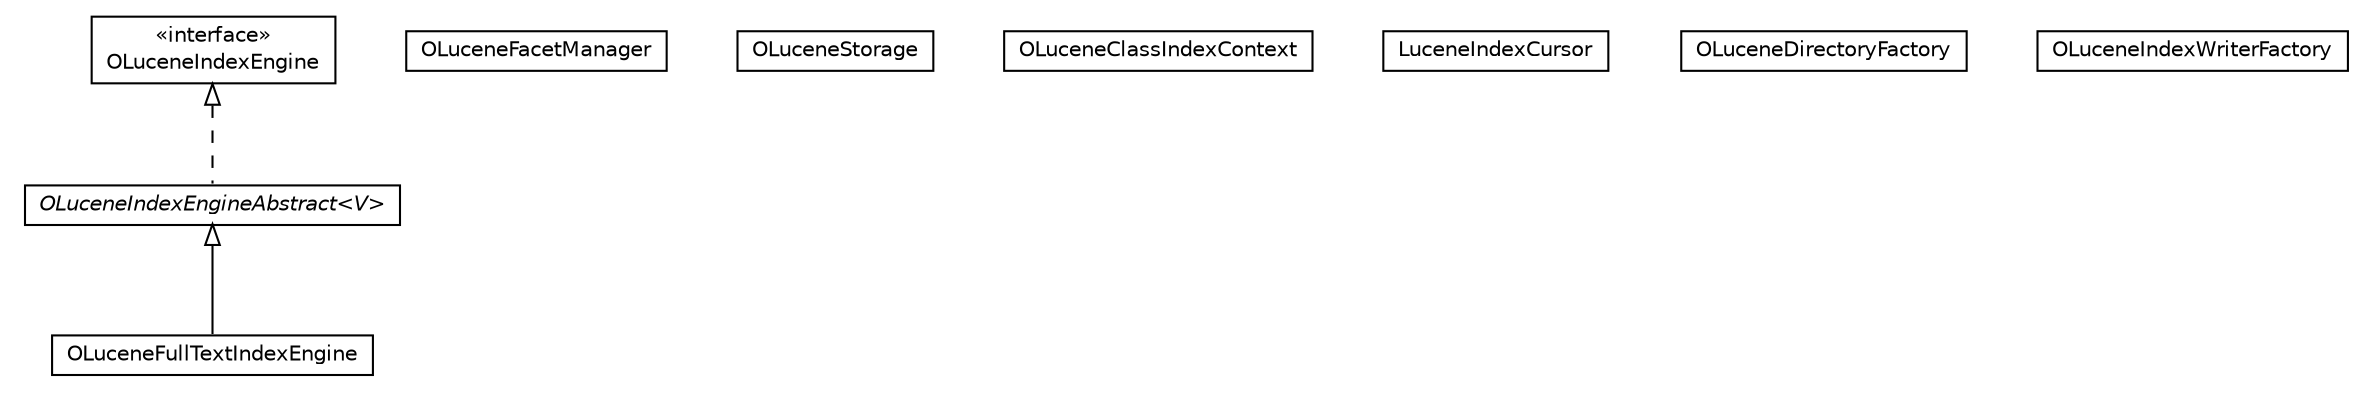 #!/usr/local/bin/dot
#
# Class diagram 
# Generated by UMLGraph version R5_6-24-gf6e263 (http://www.umlgraph.org/)
#

digraph G {
	edge [fontname="Helvetica",fontsize=10,labelfontname="Helvetica",labelfontsize=10];
	node [fontname="Helvetica",fontsize=10,shape=plaintext];
	nodesep=0.25;
	ranksep=0.5;
	// com.orientechnologies.lucene.engine.OLuceneIndexEngineAbstract<V>
	c408314 [label=<<table title="com.orientechnologies.lucene.engine.OLuceneIndexEngineAbstract" border="0" cellborder="1" cellspacing="0" cellpadding="2" port="p" href="./OLuceneIndexEngineAbstract.html">
		<tr><td><table border="0" cellspacing="0" cellpadding="1">
<tr><td align="center" balign="center"><font face="Helvetica-Oblique"> OLuceneIndexEngineAbstract&lt;V&gt; </font></td></tr>
		</table></td></tr>
		</table>>, URL="./OLuceneIndexEngineAbstract.html", fontname="Helvetica", fontcolor="black", fontsize=10.0];
	// com.orientechnologies.lucene.engine.OLuceneFacetManager
	c408315 [label=<<table title="com.orientechnologies.lucene.engine.OLuceneFacetManager" border="0" cellborder="1" cellspacing="0" cellpadding="2" port="p" href="./OLuceneFacetManager.html">
		<tr><td><table border="0" cellspacing="0" cellpadding="1">
<tr><td align="center" balign="center"> OLuceneFacetManager </td></tr>
		</table></td></tr>
		</table>>, URL="./OLuceneFacetManager.html", fontname="Helvetica", fontcolor="black", fontsize=10.0];
	// com.orientechnologies.lucene.engine.OLuceneStorage
	c408316 [label=<<table title="com.orientechnologies.lucene.engine.OLuceneStorage" border="0" cellborder="1" cellspacing="0" cellpadding="2" port="p" href="./OLuceneStorage.html">
		<tr><td><table border="0" cellspacing="0" cellpadding="1">
<tr><td align="center" balign="center"> OLuceneStorage </td></tr>
		</table></td></tr>
		</table>>, URL="./OLuceneStorage.html", fontname="Helvetica", fontcolor="black", fontsize=10.0];
	// com.orientechnologies.lucene.engine.OLuceneIndexEngine
	c408317 [label=<<table title="com.orientechnologies.lucene.engine.OLuceneIndexEngine" border="0" cellborder="1" cellspacing="0" cellpadding="2" port="p" href="./OLuceneIndexEngine.html">
		<tr><td><table border="0" cellspacing="0" cellpadding="1">
<tr><td align="center" balign="center"> &#171;interface&#187; </td></tr>
<tr><td align="center" balign="center"> OLuceneIndexEngine </td></tr>
		</table></td></tr>
		</table>>, URL="./OLuceneIndexEngine.html", fontname="Helvetica", fontcolor="black", fontsize=10.0];
	// com.orientechnologies.lucene.engine.OLuceneClassIndexContext
	c408318 [label=<<table title="com.orientechnologies.lucene.engine.OLuceneClassIndexContext" border="0" cellborder="1" cellspacing="0" cellpadding="2" port="p" href="./OLuceneClassIndexContext.html">
		<tr><td><table border="0" cellspacing="0" cellpadding="1">
<tr><td align="center" balign="center"> OLuceneClassIndexContext </td></tr>
		</table></td></tr>
		</table>>, URL="./OLuceneClassIndexContext.html", fontname="Helvetica", fontcolor="black", fontsize=10.0];
	// com.orientechnologies.lucene.engine.OLuceneFullTextIndexEngine
	c408319 [label=<<table title="com.orientechnologies.lucene.engine.OLuceneFullTextIndexEngine" border="0" cellborder="1" cellspacing="0" cellpadding="2" port="p" href="./OLuceneFullTextIndexEngine.html">
		<tr><td><table border="0" cellspacing="0" cellpadding="1">
<tr><td align="center" balign="center"> OLuceneFullTextIndexEngine </td></tr>
		</table></td></tr>
		</table>>, URL="./OLuceneFullTextIndexEngine.html", fontname="Helvetica", fontcolor="black", fontsize=10.0];
	// com.orientechnologies.lucene.engine.OLuceneFullTextIndexEngine.LuceneIndexCursor
	c408320 [label=<<table title="com.orientechnologies.lucene.engine.OLuceneFullTextIndexEngine.LuceneIndexCursor" border="0" cellborder="1" cellspacing="0" cellpadding="2" port="p" href="./OLuceneFullTextIndexEngine.LuceneIndexCursor.html">
		<tr><td><table border="0" cellspacing="0" cellpadding="1">
<tr><td align="center" balign="center"> LuceneIndexCursor </td></tr>
		</table></td></tr>
		</table>>, URL="./OLuceneFullTextIndexEngine.LuceneIndexCursor.html", fontname="Helvetica", fontcolor="black", fontsize=10.0];
	// com.orientechnologies.lucene.engine.OLuceneDirectoryFactory
	c408321 [label=<<table title="com.orientechnologies.lucene.engine.OLuceneDirectoryFactory" border="0" cellborder="1" cellspacing="0" cellpadding="2" port="p" href="./OLuceneDirectoryFactory.html">
		<tr><td><table border="0" cellspacing="0" cellpadding="1">
<tr><td align="center" balign="center"> OLuceneDirectoryFactory </td></tr>
		</table></td></tr>
		</table>>, URL="./OLuceneDirectoryFactory.html", fontname="Helvetica", fontcolor="black", fontsize=10.0];
	// com.orientechnologies.lucene.engine.OLuceneIndexWriterFactory
	c408322 [label=<<table title="com.orientechnologies.lucene.engine.OLuceneIndexWriterFactory" border="0" cellborder="1" cellspacing="0" cellpadding="2" port="p" href="./OLuceneIndexWriterFactory.html">
		<tr><td><table border="0" cellspacing="0" cellpadding="1">
<tr><td align="center" balign="center"> OLuceneIndexWriterFactory </td></tr>
		</table></td></tr>
		</table>>, URL="./OLuceneIndexWriterFactory.html", fontname="Helvetica", fontcolor="black", fontsize=10.0];
	//com.orientechnologies.lucene.engine.OLuceneIndexEngineAbstract<V> implements com.orientechnologies.lucene.engine.OLuceneIndexEngine
	c408317:p -> c408314:p [dir=back,arrowtail=empty,style=dashed];
	//com.orientechnologies.lucene.engine.OLuceneFullTextIndexEngine extends com.orientechnologies.lucene.engine.OLuceneIndexEngineAbstract
	c408314:p -> c408319:p [dir=back,arrowtail=empty];
}

